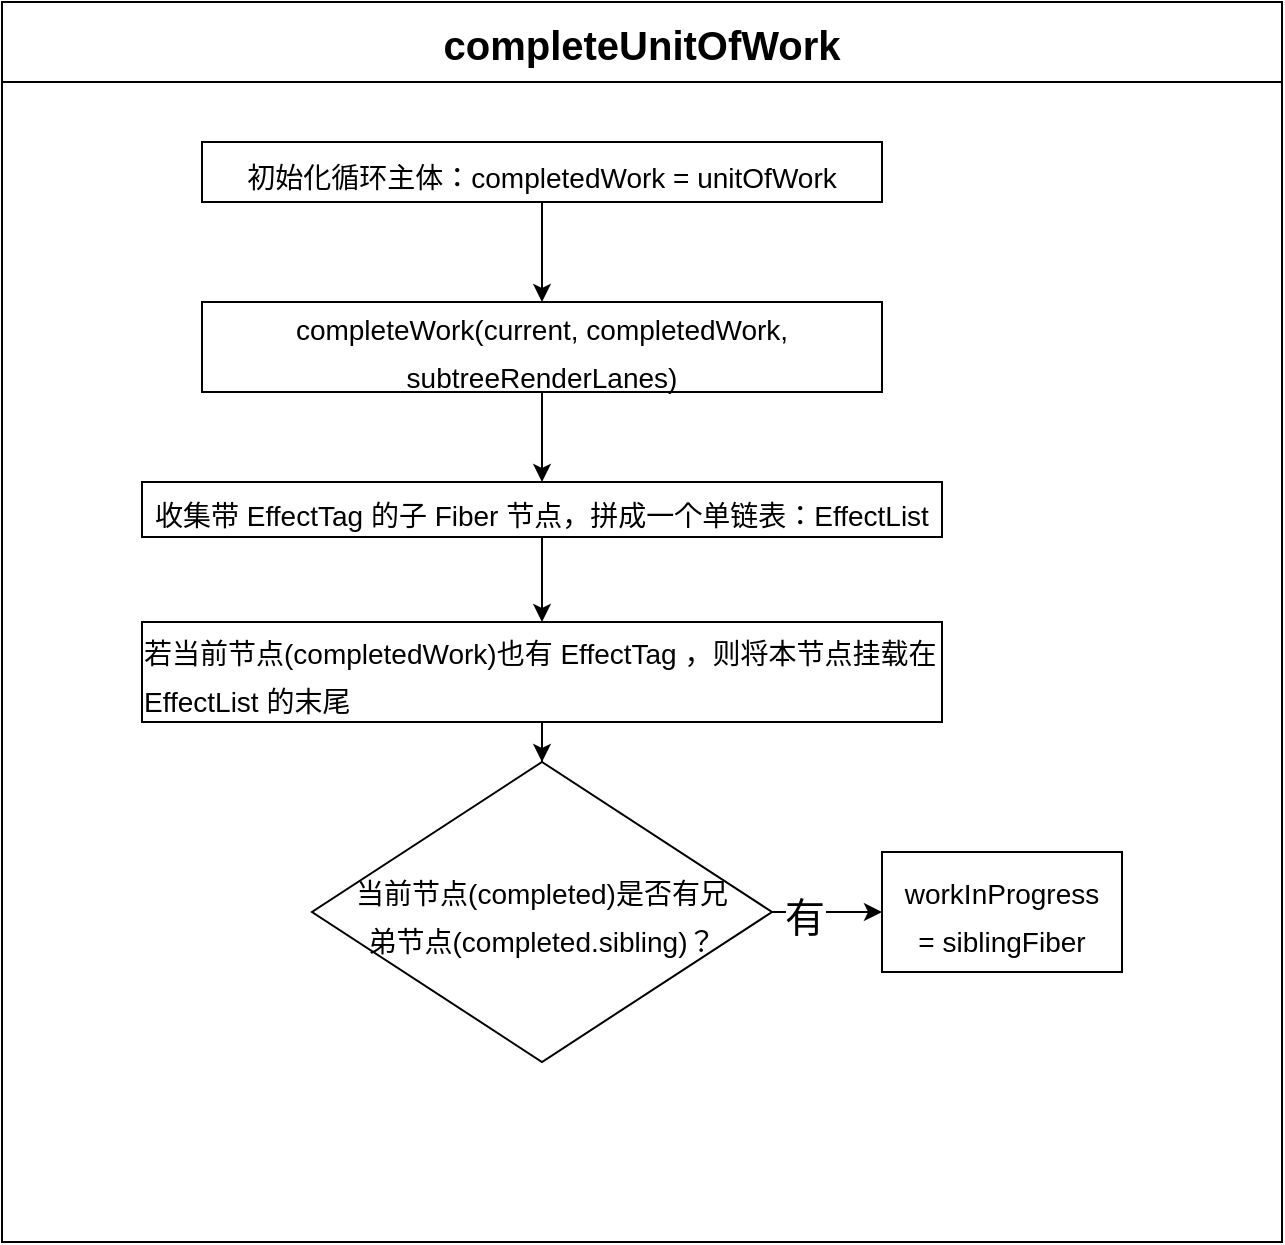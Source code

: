 <mxfile version="14.9.3" type="github">
  <diagram id="qxneMFBWMVclIBcfK9Ha" name="第 1 页">
    <mxGraphModel dx="1426" dy="794" grid="1" gridSize="10" guides="1" tooltips="1" connect="1" arrows="1" fold="1" page="1" pageScale="1" pageWidth="827" pageHeight="1169" math="0" shadow="0">
      <root>
        <mxCell id="0" />
        <mxCell id="1" parent="0" />
        <mxCell id="H3Z9i20WCUpH0tw4wBVw-1" value="completeUnitOfWork" style="swimlane;fontSize=20;startSize=40;" vertex="1" parent="1">
          <mxGeometry x="130" y="40" width="640" height="620" as="geometry" />
        </mxCell>
        <mxCell id="H3Z9i20WCUpH0tw4wBVw-4" value="" style="edgeStyle=orthogonalEdgeStyle;rounded=0;orthogonalLoop=1;jettySize=auto;html=1;fontSize=20;" edge="1" parent="H3Z9i20WCUpH0tw4wBVw-1" source="H3Z9i20WCUpH0tw4wBVw-2" target="H3Z9i20WCUpH0tw4wBVw-3">
          <mxGeometry relative="1" as="geometry" />
        </mxCell>
        <mxCell id="H3Z9i20WCUpH0tw4wBVw-2" value="&lt;font style=&quot;font-size: 14px&quot;&gt;初始化循环主体：completedWork = unitOfWork&lt;/font&gt;" style="rounded=0;whiteSpace=wrap;html=1;fontSize=20;" vertex="1" parent="H3Z9i20WCUpH0tw4wBVw-1">
          <mxGeometry x="100" y="70" width="340" height="30" as="geometry" />
        </mxCell>
        <mxCell id="H3Z9i20WCUpH0tw4wBVw-6" value="" style="edgeStyle=orthogonalEdgeStyle;rounded=0;orthogonalLoop=1;jettySize=auto;html=1;fontSize=20;" edge="1" parent="H3Z9i20WCUpH0tw4wBVw-1" source="H3Z9i20WCUpH0tw4wBVw-3" target="H3Z9i20WCUpH0tw4wBVw-5">
          <mxGeometry relative="1" as="geometry" />
        </mxCell>
        <mxCell id="H3Z9i20WCUpH0tw4wBVw-3" value="&lt;font style=&quot;font-size: 14px&quot;&gt;completeWork(current, completedWork, subtreeRenderLanes)&lt;/font&gt;" style="whiteSpace=wrap;html=1;rounded=0;fontSize=20;" vertex="1" parent="H3Z9i20WCUpH0tw4wBVw-1">
          <mxGeometry x="100" y="150" width="340" height="45" as="geometry" />
        </mxCell>
        <mxCell id="H3Z9i20WCUpH0tw4wBVw-8" value="" style="edgeStyle=orthogonalEdgeStyle;rounded=0;orthogonalLoop=1;jettySize=auto;html=1;fontSize=20;" edge="1" parent="H3Z9i20WCUpH0tw4wBVw-1" source="H3Z9i20WCUpH0tw4wBVw-5" target="H3Z9i20WCUpH0tw4wBVw-7">
          <mxGeometry relative="1" as="geometry" />
        </mxCell>
        <mxCell id="H3Z9i20WCUpH0tw4wBVw-5" value="&lt;font style=&quot;font-size: 14px&quot;&gt;收集带 EffectTag 的子 Fiber 节点，拼成一个单链表：EffectList&lt;/font&gt;" style="whiteSpace=wrap;html=1;rounded=0;fontSize=20;" vertex="1" parent="H3Z9i20WCUpH0tw4wBVw-1">
          <mxGeometry x="70" y="240" width="400" height="27.5" as="geometry" />
        </mxCell>
        <mxCell id="H3Z9i20WCUpH0tw4wBVw-10" value="" style="edgeStyle=orthogonalEdgeStyle;rounded=0;orthogonalLoop=1;jettySize=auto;html=1;fontSize=20;" edge="1" parent="H3Z9i20WCUpH0tw4wBVw-1" source="H3Z9i20WCUpH0tw4wBVw-7" target="H3Z9i20WCUpH0tw4wBVw-9">
          <mxGeometry relative="1" as="geometry" />
        </mxCell>
        <mxCell id="H3Z9i20WCUpH0tw4wBVw-7" value="&lt;div style=&quot;text-align: left&quot;&gt;&lt;span style=&quot;font-size: 14px&quot;&gt;若当前节点(completedWork)也有 EffectTag ，则将本节点挂载在 EffectList 的末尾&lt;/span&gt;&lt;/div&gt;" style="whiteSpace=wrap;html=1;rounded=0;fontSize=20;" vertex="1" parent="H3Z9i20WCUpH0tw4wBVw-1">
          <mxGeometry x="70" y="310" width="400" height="50" as="geometry" />
        </mxCell>
        <mxCell id="H3Z9i20WCUpH0tw4wBVw-12" value="" style="edgeStyle=orthogonalEdgeStyle;rounded=0;orthogonalLoop=1;jettySize=auto;html=1;fontSize=20;" edge="1" parent="H3Z9i20WCUpH0tw4wBVw-1" source="H3Z9i20WCUpH0tw4wBVw-9" target="H3Z9i20WCUpH0tw4wBVw-11">
          <mxGeometry relative="1" as="geometry" />
        </mxCell>
        <mxCell id="H3Z9i20WCUpH0tw4wBVw-13" value="有" style="edgeLabel;html=1;align=center;verticalAlign=middle;resizable=0;points=[];fontSize=20;" vertex="1" connectable="0" parent="H3Z9i20WCUpH0tw4wBVw-12">
          <mxGeometry x="-0.418" y="-2" relative="1" as="geometry">
            <mxPoint as="offset" />
          </mxGeometry>
        </mxCell>
        <mxCell id="H3Z9i20WCUpH0tw4wBVw-9" value="&lt;font style=&quot;font-size: 14px&quot;&gt;当前节点(completed)是否有兄弟节点(completed.sibling)？&lt;/font&gt;" style="rhombus;whiteSpace=wrap;html=1;rounded=0;fontSize=20;spacing=23;" vertex="1" parent="H3Z9i20WCUpH0tw4wBVw-1">
          <mxGeometry x="155" y="380" width="230" height="150" as="geometry" />
        </mxCell>
        <mxCell id="H3Z9i20WCUpH0tw4wBVw-11" value="&lt;font style=&quot;font-size: 14px&quot;&gt;workInProgress = siblingFiber&lt;/font&gt;" style="whiteSpace=wrap;html=1;rounded=0;fontSize=20;spacing=23;" vertex="1" parent="H3Z9i20WCUpH0tw4wBVw-1">
          <mxGeometry x="440" y="425" width="120" height="60" as="geometry" />
        </mxCell>
      </root>
    </mxGraphModel>
  </diagram>
</mxfile>
